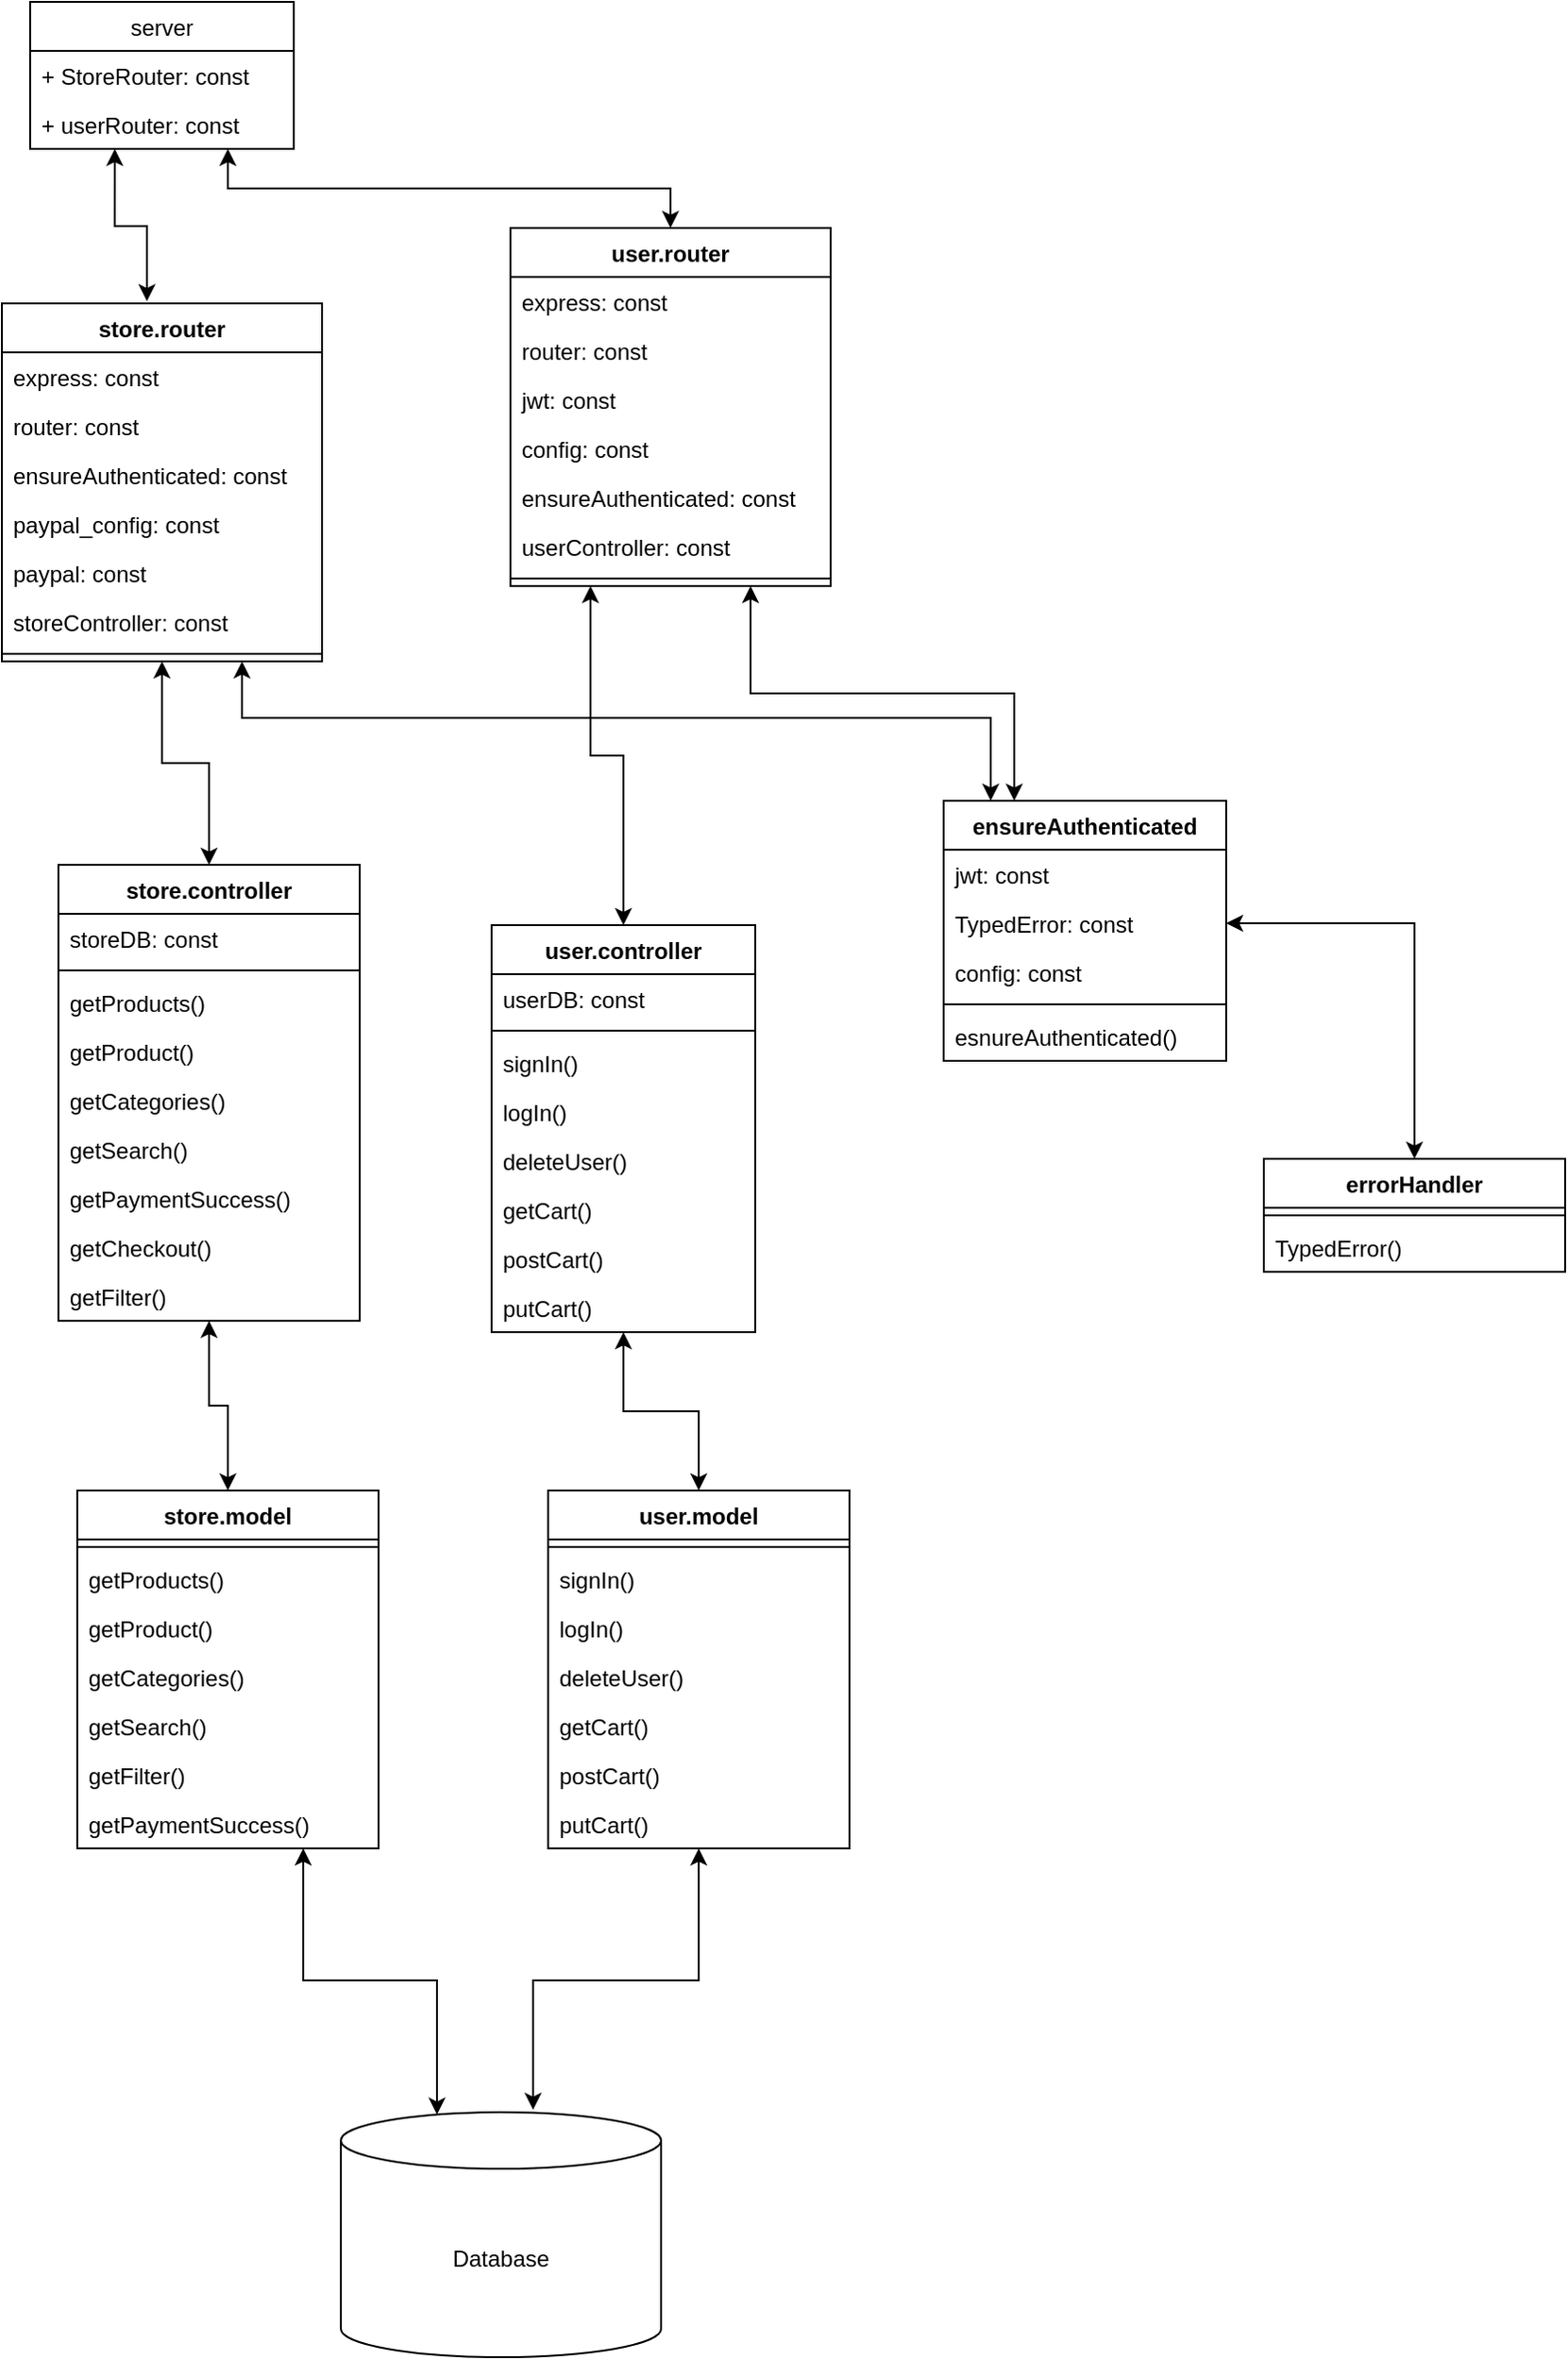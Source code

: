 <mxfile version="13.8.0" type="device"><diagram id="dWJwiuC-98E5kP8GfOJy" name="Page-1"><mxGraphModel dx="2062" dy="1151" grid="1" gridSize="10" guides="1" tooltips="1" connect="1" arrows="1" fold="1" page="1" pageScale="1" pageWidth="900" pageHeight="1600" math="0" shadow="0"><root><mxCell id="0"/><mxCell id="1" parent="0"/><mxCell id="LelX6BHAIcQ2Sh6Xool2-29" style="edgeStyle=orthogonalEdgeStyle;rounded=0;orthogonalLoop=1;jettySize=auto;html=1;exitX=0.321;exitY=1;exitDx=0;exitDy=0;entryX=0.453;entryY=-0.006;entryDx=0;entryDy=0;entryPerimeter=0;exitPerimeter=0;startArrow=classic;startFill=1;" parent="1" source="LelX6BHAIcQ2Sh6Xool2-3" target="LelX6BHAIcQ2Sh6Xool2-59" edge="1"><mxGeometry relative="1" as="geometry"><mxPoint x="130" y="230" as="targetPoint"/></mxGeometry></mxCell><mxCell id="LelX6BHAIcQ2Sh6Xool2-30" style="edgeStyle=orthogonalEdgeStyle;rounded=0;orthogonalLoop=1;jettySize=auto;html=1;exitX=0.75;exitY=1;exitDx=0;exitDy=0;entryX=0.5;entryY=0;entryDx=0;entryDy=0;startArrow=classic;startFill=1;" parent="1" source="LelX6BHAIcQ2Sh6Xool2-1" target="LelX6BHAIcQ2Sh6Xool2-64" edge="1"><mxGeometry relative="1" as="geometry"><mxPoint x="300" y="59" as="targetPoint"/></mxGeometry></mxCell><mxCell id="LelX6BHAIcQ2Sh6Xool2-21" style="edgeStyle=orthogonalEdgeStyle;rounded=0;orthogonalLoop=1;jettySize=auto;html=1;entryX=0.5;entryY=0;entryDx=0;entryDy=0;exitX=0.5;exitY=1;exitDx=0;exitDy=0;startArrow=classic;startFill=1;" parent="1" source="LelX6BHAIcQ2Sh6Xool2-59" target="LelX6BHAIcQ2Sh6Xool2-47" edge="1"><mxGeometry relative="1" as="geometry"><mxPoint x="119.08" y="396" as="sourcePoint"/><mxPoint x="121.04" y="432.08" as="targetPoint"/></mxGeometry></mxCell><mxCell id="LelX6BHAIcQ2Sh6Xool2-28" style="edgeStyle=orthogonalEdgeStyle;rounded=0;orthogonalLoop=1;jettySize=auto;html=1;entryX=0.5;entryY=0;entryDx=0;entryDy=0;exitX=0.25;exitY=1;exitDx=0;exitDy=0;startArrow=classic;startFill=1;" parent="1" source="LelX6BHAIcQ2Sh6Xool2-64" target="LelX6BHAIcQ2Sh6Xool2-43" edge="1"><mxGeometry relative="1" as="geometry"><mxPoint x="360" y="320" as="sourcePoint"/><mxPoint x="414" y="410" as="targetPoint"/></mxGeometry></mxCell><mxCell id="LelX6BHAIcQ2Sh6Xool2-39" style="edgeStyle=orthogonalEdgeStyle;rounded=0;orthogonalLoop=1;jettySize=auto;html=1;exitX=0.75;exitY=1;exitDx=0;exitDy=0;startArrow=classic;startFill=1;" parent="1" source="LelX6BHAIcQ2Sh6Xool2-59" target="LelX6BHAIcQ2Sh6Xool2-52" edge="1"><mxGeometry relative="1" as="geometry"><mxPoint x="159.03" y="396.988" as="sourcePoint"/><mxPoint x="580" y="380" as="targetPoint"/><Array as="points"><mxPoint x="158" y="400"/><mxPoint x="555" y="400"/></Array></mxGeometry></mxCell><mxCell id="LelX6BHAIcQ2Sh6Xool2-40" style="edgeStyle=orthogonalEdgeStyle;rounded=0;orthogonalLoop=1;jettySize=auto;html=1;entryX=0.25;entryY=0;entryDx=0;entryDy=0;exitX=0.75;exitY=1;exitDx=0;exitDy=0;startArrow=classic;startFill=1;" parent="1" source="LelX6BHAIcQ2Sh6Xool2-64" target="LelX6BHAIcQ2Sh6Xool2-52" edge="1"><mxGeometry relative="1" as="geometry"><mxPoint x="600" y="260" as="sourcePoint"/><mxPoint x="540" y="380" as="targetPoint"/></mxGeometry></mxCell><mxCell id="LelX6BHAIcQ2Sh6Xool2-1" value="server" style="swimlane;fontStyle=0;childLayout=stackLayout;horizontal=1;startSize=26;fillColor=none;horizontalStack=0;resizeParent=1;resizeParentMax=0;resizeLast=0;collapsible=1;marginBottom=0;" parent="1" vertex="1"><mxGeometry x="45" y="20" width="140" height="78" as="geometry"/></mxCell><mxCell id="LelX6BHAIcQ2Sh6Xool2-2" value="+ StoreRouter: const" style="text;strokeColor=none;fillColor=none;align=left;verticalAlign=top;spacingLeft=4;spacingRight=4;overflow=hidden;rotatable=0;points=[[0,0.5],[1,0.5]];portConstraint=eastwest;" parent="LelX6BHAIcQ2Sh6Xool2-1" vertex="1"><mxGeometry y="26" width="140" height="26" as="geometry"/></mxCell><mxCell id="LelX6BHAIcQ2Sh6Xool2-3" value="+ userRouter: const" style="text;strokeColor=none;fillColor=none;align=left;verticalAlign=top;spacingLeft=4;spacingRight=4;overflow=hidden;rotatable=0;points=[[0,0.5],[1,0.5]];portConstraint=eastwest;" parent="LelX6BHAIcQ2Sh6Xool2-1" vertex="1"><mxGeometry y="52" width="140" height="26" as="geometry"/></mxCell><mxCell id="LelX6BHAIcQ2Sh6Xool2-64" value="user.router" style="swimlane;fontStyle=1;align=center;verticalAlign=top;childLayout=stackLayout;horizontal=1;startSize=26;horizontalStack=0;resizeParent=1;resizeParentMax=0;resizeLast=0;collapsible=1;marginBottom=0;" parent="1" vertex="1"><mxGeometry x="300" y="140" width="170" height="190" as="geometry"/></mxCell><mxCell id="LelX6BHAIcQ2Sh6Xool2-68" value="express: const" style="text;strokeColor=none;fillColor=none;align=left;verticalAlign=top;spacingLeft=4;spacingRight=4;overflow=hidden;rotatable=0;points=[[0,0.5],[1,0.5]];portConstraint=eastwest;" parent="LelX6BHAIcQ2Sh6Xool2-64" vertex="1"><mxGeometry y="26" width="170" height="26" as="geometry"/></mxCell><mxCell id="LelX6BHAIcQ2Sh6Xool2-69" value="router: const" style="text;strokeColor=none;fillColor=none;align=left;verticalAlign=top;spacingLeft=4;spacingRight=4;overflow=hidden;rotatable=0;points=[[0,0.5],[1,0.5]];portConstraint=eastwest;" parent="LelX6BHAIcQ2Sh6Xool2-64" vertex="1"><mxGeometry y="52" width="170" height="26" as="geometry"/></mxCell><mxCell id="LelX6BHAIcQ2Sh6Xool2-71" value="jwt: const" style="text;strokeColor=none;fillColor=none;align=left;verticalAlign=top;spacingLeft=4;spacingRight=4;overflow=hidden;rotatable=0;points=[[0,0.5],[1,0.5]];portConstraint=eastwest;" parent="LelX6BHAIcQ2Sh6Xool2-64" vertex="1"><mxGeometry y="78" width="170" height="26" as="geometry"/></mxCell><mxCell id="LelX6BHAIcQ2Sh6Xool2-72" value="config: const" style="text;strokeColor=none;fillColor=none;align=left;verticalAlign=top;spacingLeft=4;spacingRight=4;overflow=hidden;rotatable=0;points=[[0,0.5],[1,0.5]];portConstraint=eastwest;" parent="LelX6BHAIcQ2Sh6Xool2-64" vertex="1"><mxGeometry y="104" width="170" height="26" as="geometry"/></mxCell><mxCell id="LelX6BHAIcQ2Sh6Xool2-34" value="ensureAuthenticated: const" style="text;strokeColor=none;fillColor=none;align=left;verticalAlign=top;spacingLeft=4;spacingRight=4;overflow=hidden;rotatable=0;points=[[0,0.5],[1,0.5]];portConstraint=eastwest;" parent="LelX6BHAIcQ2Sh6Xool2-64" vertex="1"><mxGeometry y="130" width="170" height="26" as="geometry"/></mxCell><mxCell id="LelX6BHAIcQ2Sh6Xool2-25" value="userController: const" style="text;strokeColor=none;fillColor=none;align=left;verticalAlign=top;spacingLeft=4;spacingRight=4;overflow=hidden;rotatable=0;points=[[0,0.5],[1,0.5]];portConstraint=eastwest;" parent="LelX6BHAIcQ2Sh6Xool2-64" vertex="1"><mxGeometry y="156" width="170" height="26" as="geometry"/></mxCell><mxCell id="LelX6BHAIcQ2Sh6Xool2-66" value="" style="line;strokeWidth=1;fillColor=none;align=left;verticalAlign=middle;spacingTop=-1;spacingLeft=3;spacingRight=3;rotatable=0;labelPosition=right;points=[];portConstraint=eastwest;" parent="LelX6BHAIcQ2Sh6Xool2-64" vertex="1"><mxGeometry y="182" width="170" height="8" as="geometry"/></mxCell><mxCell id="LelX6BHAIcQ2Sh6Xool2-59" value="store.router" style="swimlane;fontStyle=1;align=center;verticalAlign=top;childLayout=stackLayout;horizontal=1;startSize=26;horizontalStack=0;resizeParent=1;resizeParentMax=0;resizeLast=0;collapsible=1;marginBottom=0;" parent="1" vertex="1"><mxGeometry x="30" y="180" width="170" height="190" as="geometry"/></mxCell><mxCell id="LelX6BHAIcQ2Sh6Xool2-60" value="express: const" style="text;strokeColor=none;fillColor=none;align=left;verticalAlign=top;spacingLeft=4;spacingRight=4;overflow=hidden;rotatable=0;points=[[0,0.5],[1,0.5]];portConstraint=eastwest;" parent="LelX6BHAIcQ2Sh6Xool2-59" vertex="1"><mxGeometry y="26" width="170" height="26" as="geometry"/></mxCell><mxCell id="LelX6BHAIcQ2Sh6Xool2-63" value="router: const" style="text;strokeColor=none;fillColor=none;align=left;verticalAlign=top;spacingLeft=4;spacingRight=4;overflow=hidden;rotatable=0;points=[[0,0.5],[1,0.5]];portConstraint=eastwest;" parent="LelX6BHAIcQ2Sh6Xool2-59" vertex="1"><mxGeometry y="52" width="170" height="26" as="geometry"/></mxCell><mxCell id="LelX6BHAIcQ2Sh6Xool2-33" value="ensureAuthenticated: const" style="text;strokeColor=none;fillColor=none;align=left;verticalAlign=top;spacingLeft=4;spacingRight=4;overflow=hidden;rotatable=0;points=[[0,0.5],[1,0.5]];portConstraint=eastwest;" parent="LelX6BHAIcQ2Sh6Xool2-59" vertex="1"><mxGeometry y="78" width="170" height="26" as="geometry"/></mxCell><mxCell id="LelX6BHAIcQ2Sh6Xool2-75" value="paypal_config: const" style="text;strokeColor=none;fillColor=none;align=left;verticalAlign=top;spacingLeft=4;spacingRight=4;overflow=hidden;rotatable=0;points=[[0,0.5],[1,0.5]];portConstraint=eastwest;" parent="LelX6BHAIcQ2Sh6Xool2-59" vertex="1"><mxGeometry y="104" width="170" height="26" as="geometry"/></mxCell><mxCell id="LelX6BHAIcQ2Sh6Xool2-76" value="paypal: const" style="text;strokeColor=none;fillColor=none;align=left;verticalAlign=top;spacingLeft=4;spacingRight=4;overflow=hidden;rotatable=0;points=[[0,0.5],[1,0.5]];portConstraint=eastwest;" parent="LelX6BHAIcQ2Sh6Xool2-59" vertex="1"><mxGeometry y="130" width="170" height="26" as="geometry"/></mxCell><mxCell id="LelX6BHAIcQ2Sh6Xool2-6" value="storeController: const" style="text;strokeColor=none;fillColor=none;align=left;verticalAlign=top;spacingLeft=4;spacingRight=4;overflow=hidden;rotatable=0;points=[[0,0.5],[1,0.5]];portConstraint=eastwest;" parent="LelX6BHAIcQ2Sh6Xool2-59" vertex="1"><mxGeometry y="156" width="170" height="26" as="geometry"/></mxCell><mxCell id="LelX6BHAIcQ2Sh6Xool2-61" value="" style="line;strokeWidth=1;fillColor=none;align=left;verticalAlign=middle;spacingTop=-1;spacingLeft=3;spacingRight=3;rotatable=0;labelPosition=right;points=[];portConstraint=eastwest;" parent="LelX6BHAIcQ2Sh6Xool2-59" vertex="1"><mxGeometry y="182" width="170" height="8" as="geometry"/></mxCell><mxCell id="qI-wN5TikFUmdST3_ZhS-9" style="edgeStyle=orthogonalEdgeStyle;rounded=0;orthogonalLoop=1;jettySize=auto;html=1;exitX=0.5;exitY=1;exitDx=0;exitDy=0;startArrow=classic;startFill=1;" edge="1" parent="1" source="LelX6BHAIcQ2Sh6Xool2-43" target="LelX6BHAIcQ2Sh6Xool2-85"><mxGeometry relative="1" as="geometry"/></mxCell><mxCell id="LelX6BHAIcQ2Sh6Xool2-74" style="edgeStyle=orthogonalEdgeStyle;rounded=0;orthogonalLoop=1;jettySize=auto;html=1;exitX=1;exitY=0.5;exitDx=0;exitDy=0;entryX=0.5;entryY=0;entryDx=0;entryDy=0;startArrow=classic;startFill=1;" parent="1" source="LelX6BHAIcQ2Sh6Xool2-38" target="LelX6BHAIcQ2Sh6Xool2-77" edge="1"><mxGeometry relative="1" as="geometry"><mxPoint x="860" y="529" as="targetPoint"/></mxGeometry></mxCell><mxCell id="qI-wN5TikFUmdST3_ZhS-7" style="edgeStyle=orthogonalEdgeStyle;rounded=0;orthogonalLoop=1;jettySize=auto;html=1;exitX=0.5;exitY=1;exitDx=0;exitDy=0;startArrow=classic;startFill=1;" edge="1" parent="1" source="LelX6BHAIcQ2Sh6Xool2-47" target="LelX6BHAIcQ2Sh6Xool2-81"><mxGeometry relative="1" as="geometry"/></mxCell><mxCell id="LelX6BHAIcQ2Sh6Xool2-47" value="store.controller" style="swimlane;fontStyle=1;align=center;verticalAlign=top;childLayout=stackLayout;horizontal=1;startSize=26;horizontalStack=0;resizeParent=1;resizeParentMax=0;resizeLast=0;collapsible=1;marginBottom=0;" parent="1" vertex="1"><mxGeometry x="60" y="478" width="160" height="242" as="geometry"/></mxCell><mxCell id="LelX6BHAIcQ2Sh6Xool2-48" value="storeDB: const" style="text;strokeColor=none;fillColor=none;align=left;verticalAlign=top;spacingLeft=4;spacingRight=4;overflow=hidden;rotatable=0;points=[[0,0.5],[1,0.5]];portConstraint=eastwest;" parent="LelX6BHAIcQ2Sh6Xool2-47" vertex="1"><mxGeometry y="26" width="160" height="26" as="geometry"/></mxCell><mxCell id="LelX6BHAIcQ2Sh6Xool2-49" value="" style="line;strokeWidth=1;fillColor=none;align=left;verticalAlign=middle;spacingTop=-1;spacingLeft=3;spacingRight=3;rotatable=0;labelPosition=right;points=[];portConstraint=eastwest;" parent="LelX6BHAIcQ2Sh6Xool2-47" vertex="1"><mxGeometry y="52" width="160" height="8" as="geometry"/></mxCell><mxCell id="LelX6BHAIcQ2Sh6Xool2-10" value="getProducts()" style="text;strokeColor=none;fillColor=none;align=left;verticalAlign=top;spacingLeft=4;spacingRight=4;overflow=hidden;rotatable=0;points=[[0,0.5],[1,0.5]];portConstraint=eastwest;" parent="LelX6BHAIcQ2Sh6Xool2-47" vertex="1"><mxGeometry y="60" width="160" height="26" as="geometry"/></mxCell><mxCell id="LelX6BHAIcQ2Sh6Xool2-11" value="getProduct()" style="text;strokeColor=none;fillColor=none;align=left;verticalAlign=top;spacingLeft=4;spacingRight=4;overflow=hidden;rotatable=0;points=[[0,0.5],[1,0.5]];portConstraint=eastwest;" parent="LelX6BHAIcQ2Sh6Xool2-47" vertex="1"><mxGeometry y="86" width="160" height="26" as="geometry"/></mxCell><mxCell id="LelX6BHAIcQ2Sh6Xool2-12" value="getCategories()" style="text;strokeColor=none;fillColor=none;align=left;verticalAlign=top;spacingLeft=4;spacingRight=4;overflow=hidden;rotatable=0;points=[[0,0.5],[1,0.5]];portConstraint=eastwest;" parent="LelX6BHAIcQ2Sh6Xool2-47" vertex="1"><mxGeometry y="112" width="160" height="26" as="geometry"/></mxCell><mxCell id="LelX6BHAIcQ2Sh6Xool2-18" value="getSearch()" style="text;strokeColor=none;fillColor=none;align=left;verticalAlign=top;spacingLeft=4;spacingRight=4;overflow=hidden;rotatable=0;points=[[0,0.5],[1,0.5]];portConstraint=eastwest;" parent="LelX6BHAIcQ2Sh6Xool2-47" vertex="1"><mxGeometry y="138" width="160" height="26" as="geometry"/></mxCell><mxCell id="LelX6BHAIcQ2Sh6Xool2-20" value="getPaymentSuccess()" style="text;strokeColor=none;fillColor=none;align=left;verticalAlign=top;spacingLeft=4;spacingRight=4;overflow=hidden;rotatable=0;points=[[0,0.5],[1,0.5]];portConstraint=eastwest;" parent="LelX6BHAIcQ2Sh6Xool2-47" vertex="1"><mxGeometry y="164" width="160" height="26" as="geometry"/></mxCell><mxCell id="LelX6BHAIcQ2Sh6Xool2-19" value="getCheckout()" style="text;strokeColor=none;fillColor=none;align=left;verticalAlign=top;spacingLeft=4;spacingRight=4;overflow=hidden;rotatable=0;points=[[0,0.5],[1,0.5]];portConstraint=eastwest;" parent="LelX6BHAIcQ2Sh6Xool2-47" vertex="1"><mxGeometry y="190" width="160" height="26" as="geometry"/></mxCell><mxCell id="LelX6BHAIcQ2Sh6Xool2-17" value="getFilter()" style="text;strokeColor=none;fillColor=none;align=left;verticalAlign=top;spacingLeft=4;spacingRight=4;overflow=hidden;rotatable=0;points=[[0,0.5],[1,0.5]];portConstraint=eastwest;" parent="LelX6BHAIcQ2Sh6Xool2-47" vertex="1"><mxGeometry y="216" width="160" height="26" as="geometry"/></mxCell><mxCell id="qI-wN5TikFUmdST3_ZhS-15" style="edgeStyle=orthogonalEdgeStyle;rounded=0;orthogonalLoop=1;jettySize=auto;html=1;exitX=0.75;exitY=1;exitDx=0;exitDy=0;entryX=0.3;entryY=0.01;entryDx=0;entryDy=0;entryPerimeter=0;startArrow=classic;startFill=1;" edge="1" parent="1" source="LelX6BHAIcQ2Sh6Xool2-81" target="qI-wN5TikFUmdST3_ZhS-8"><mxGeometry relative="1" as="geometry"/></mxCell><mxCell id="LelX6BHAIcQ2Sh6Xool2-81" value="store.model&#xA;" style="swimlane;fontStyle=1;align=center;verticalAlign=top;childLayout=stackLayout;horizontal=1;startSize=26;horizontalStack=0;resizeParent=1;resizeParentMax=0;resizeLast=0;collapsible=1;marginBottom=0;" parent="1" vertex="1"><mxGeometry x="70" y="810" width="160" height="190" as="geometry"/></mxCell><mxCell id="LelX6BHAIcQ2Sh6Xool2-83" value="" style="line;strokeWidth=1;fillColor=none;align=left;verticalAlign=middle;spacingTop=-1;spacingLeft=3;spacingRight=3;rotatable=0;labelPosition=right;points=[];portConstraint=eastwest;" parent="LelX6BHAIcQ2Sh6Xool2-81" vertex="1"><mxGeometry y="26" width="160" height="8" as="geometry"/></mxCell><mxCell id="qI-wN5TikFUmdST3_ZhS-1" value="getProducts()" style="text;strokeColor=none;fillColor=none;align=left;verticalAlign=top;spacingLeft=4;spacingRight=4;overflow=hidden;rotatable=0;points=[[0,0.5],[1,0.5]];portConstraint=eastwest;" vertex="1" parent="LelX6BHAIcQ2Sh6Xool2-81"><mxGeometry y="34" width="160" height="26" as="geometry"/></mxCell><mxCell id="qI-wN5TikFUmdST3_ZhS-2" value="getProduct()" style="text;strokeColor=none;fillColor=none;align=left;verticalAlign=top;spacingLeft=4;spacingRight=4;overflow=hidden;rotatable=0;points=[[0,0.5],[1,0.5]];portConstraint=eastwest;" vertex="1" parent="LelX6BHAIcQ2Sh6Xool2-81"><mxGeometry y="60" width="160" height="26" as="geometry"/></mxCell><mxCell id="qI-wN5TikFUmdST3_ZhS-3" value="getCategories()" style="text;strokeColor=none;fillColor=none;align=left;verticalAlign=top;spacingLeft=4;spacingRight=4;overflow=hidden;rotatable=0;points=[[0,0.5],[1,0.5]];portConstraint=eastwest;" vertex="1" parent="LelX6BHAIcQ2Sh6Xool2-81"><mxGeometry y="86" width="160" height="26" as="geometry"/></mxCell><mxCell id="qI-wN5TikFUmdST3_ZhS-4" value="getSearch()" style="text;strokeColor=none;fillColor=none;align=left;verticalAlign=top;spacingLeft=4;spacingRight=4;overflow=hidden;rotatable=0;points=[[0,0.5],[1,0.5]];portConstraint=eastwest;" vertex="1" parent="LelX6BHAIcQ2Sh6Xool2-81"><mxGeometry y="112" width="160" height="26" as="geometry"/></mxCell><mxCell id="qI-wN5TikFUmdST3_ZhS-6" value="getFilter()" style="text;strokeColor=none;fillColor=none;align=left;verticalAlign=top;spacingLeft=4;spacingRight=4;overflow=hidden;rotatable=0;points=[[0,0.5],[1,0.5]];portConstraint=eastwest;" vertex="1" parent="LelX6BHAIcQ2Sh6Xool2-81"><mxGeometry y="138" width="160" height="26" as="geometry"/></mxCell><mxCell id="qI-wN5TikFUmdST3_ZhS-5" value="getPaymentSuccess()" style="text;strokeColor=none;fillColor=none;align=left;verticalAlign=top;spacingLeft=4;spacingRight=4;overflow=hidden;rotatable=0;points=[[0,0.5],[1,0.5]];portConstraint=eastwest;" vertex="1" parent="LelX6BHAIcQ2Sh6Xool2-81"><mxGeometry y="164" width="160" height="26" as="geometry"/></mxCell><mxCell id="qI-wN5TikFUmdST3_ZhS-8" value="Database" style="shape=cylinder3;whiteSpace=wrap;html=1;boundedLbl=1;backgroundOutline=1;size=15;" vertex="1" parent="1"><mxGeometry x="210" y="1140" width="170" height="130" as="geometry"/></mxCell><mxCell id="qI-wN5TikFUmdST3_ZhS-16" style="edgeStyle=orthogonalEdgeStyle;rounded=0;orthogonalLoop=1;jettySize=auto;html=1;exitX=0.5;exitY=1;exitDx=0;exitDy=0;entryX=0.6;entryY=-0.01;entryDx=0;entryDy=0;entryPerimeter=0;startArrow=classic;startFill=1;" edge="1" parent="1" source="LelX6BHAIcQ2Sh6Xool2-85" target="qI-wN5TikFUmdST3_ZhS-8"><mxGeometry relative="1" as="geometry"/></mxCell><mxCell id="LelX6BHAIcQ2Sh6Xool2-85" value="user.model&#xA;" style="swimlane;fontStyle=1;align=center;verticalAlign=top;childLayout=stackLayout;horizontal=1;startSize=26;horizontalStack=0;resizeParent=1;resizeParentMax=0;resizeLast=0;collapsible=1;marginBottom=0;" parent="1" vertex="1"><mxGeometry x="320" y="810" width="160" height="190" as="geometry"/></mxCell><mxCell id="LelX6BHAIcQ2Sh6Xool2-87" value="" style="line;strokeWidth=1;fillColor=none;align=left;verticalAlign=middle;spacingTop=-1;spacingLeft=3;spacingRight=3;rotatable=0;labelPosition=right;points=[];portConstraint=eastwest;" parent="LelX6BHAIcQ2Sh6Xool2-85" vertex="1"><mxGeometry y="26" width="160" height="8" as="geometry"/></mxCell><mxCell id="qI-wN5TikFUmdST3_ZhS-10" value="signIn()" style="text;strokeColor=none;fillColor=none;align=left;verticalAlign=top;spacingLeft=4;spacingRight=4;overflow=hidden;rotatable=0;points=[[0,0.5],[1,0.5]];portConstraint=eastwest;" vertex="1" parent="LelX6BHAIcQ2Sh6Xool2-85"><mxGeometry y="34" width="160" height="26" as="geometry"/></mxCell><mxCell id="qI-wN5TikFUmdST3_ZhS-11" value="logIn()" style="text;strokeColor=none;fillColor=none;align=left;verticalAlign=top;spacingLeft=4;spacingRight=4;overflow=hidden;rotatable=0;points=[[0,0.5],[1,0.5]];portConstraint=eastwest;" vertex="1" parent="LelX6BHAIcQ2Sh6Xool2-85"><mxGeometry y="60" width="160" height="26" as="geometry"/></mxCell><mxCell id="qI-wN5TikFUmdST3_ZhS-19" value="deleteUser()" style="text;strokeColor=none;fillColor=none;align=left;verticalAlign=top;spacingLeft=4;spacingRight=4;overflow=hidden;rotatable=0;points=[[0,0.5],[1,0.5]];portConstraint=eastwest;" vertex="1" parent="LelX6BHAIcQ2Sh6Xool2-85"><mxGeometry y="86" width="160" height="26" as="geometry"/></mxCell><mxCell id="qI-wN5TikFUmdST3_ZhS-12" value="getCart()" style="text;strokeColor=none;fillColor=none;align=left;verticalAlign=top;spacingLeft=4;spacingRight=4;overflow=hidden;rotatable=0;points=[[0,0.5],[1,0.5]];portConstraint=eastwest;" vertex="1" parent="LelX6BHAIcQ2Sh6Xool2-85"><mxGeometry y="112" width="160" height="26" as="geometry"/></mxCell><mxCell id="qI-wN5TikFUmdST3_ZhS-13" value="postCart()" style="text;strokeColor=none;fillColor=none;align=left;verticalAlign=top;spacingLeft=4;spacingRight=4;overflow=hidden;rotatable=0;points=[[0,0.5],[1,0.5]];portConstraint=eastwest;" vertex="1" parent="LelX6BHAIcQ2Sh6Xool2-85"><mxGeometry y="138" width="160" height="26" as="geometry"/></mxCell><mxCell id="qI-wN5TikFUmdST3_ZhS-14" value="putCart()" style="text;strokeColor=none;fillColor=none;align=left;verticalAlign=top;spacingLeft=4;spacingRight=4;overflow=hidden;rotatable=0;points=[[0,0.5],[1,0.5]];portConstraint=eastwest;" vertex="1" parent="LelX6BHAIcQ2Sh6Xool2-85"><mxGeometry y="164" width="160" height="26" as="geometry"/></mxCell><mxCell id="LelX6BHAIcQ2Sh6Xool2-52" value="ensureAuthenticated" style="swimlane;fontStyle=1;align=center;verticalAlign=top;childLayout=stackLayout;horizontal=1;startSize=26;horizontalStack=0;resizeParent=1;resizeParentMax=0;resizeLast=0;collapsible=1;marginBottom=0;" parent="1" vertex="1"><mxGeometry x="530" y="444" width="150" height="138" as="geometry"/></mxCell><mxCell id="LelX6BHAIcQ2Sh6Xool2-36" value="jwt: const" style="text;strokeColor=none;fillColor=none;align=left;verticalAlign=top;spacingLeft=4;spacingRight=4;overflow=hidden;rotatable=0;points=[[0,0.5],[1,0.5]];portConstraint=eastwest;" parent="LelX6BHAIcQ2Sh6Xool2-52" vertex="1"><mxGeometry y="26" width="150" height="26" as="geometry"/></mxCell><mxCell id="LelX6BHAIcQ2Sh6Xool2-38" value="TypedError: const" style="text;strokeColor=none;fillColor=none;align=left;verticalAlign=top;spacingLeft=4;spacingRight=4;overflow=hidden;rotatable=0;points=[[0,0.5],[1,0.5]];portConstraint=eastwest;" parent="LelX6BHAIcQ2Sh6Xool2-52" vertex="1"><mxGeometry y="52" width="150" height="26" as="geometry"/></mxCell><mxCell id="LelX6BHAIcQ2Sh6Xool2-37" value="config: const" style="text;strokeColor=none;fillColor=none;align=left;verticalAlign=top;spacingLeft=4;spacingRight=4;overflow=hidden;rotatable=0;points=[[0,0.5],[1,0.5]];portConstraint=eastwest;" parent="LelX6BHAIcQ2Sh6Xool2-52" vertex="1"><mxGeometry y="78" width="150" height="26" as="geometry"/></mxCell><mxCell id="LelX6BHAIcQ2Sh6Xool2-54" value="" style="line;strokeWidth=1;fillColor=none;align=left;verticalAlign=middle;spacingTop=-1;spacingLeft=3;spacingRight=3;rotatable=0;labelPosition=right;points=[];portConstraint=eastwest;" parent="LelX6BHAIcQ2Sh6Xool2-52" vertex="1"><mxGeometry y="104" width="150" height="8" as="geometry"/></mxCell><mxCell id="LelX6BHAIcQ2Sh6Xool2-41" value="esnureAuthenticated()" style="text;strokeColor=none;fillColor=none;align=left;verticalAlign=top;spacingLeft=4;spacingRight=4;overflow=hidden;rotatable=0;points=[[0,0.5],[1,0.5]];portConstraint=eastwest;" parent="LelX6BHAIcQ2Sh6Xool2-52" vertex="1"><mxGeometry y="112" width="150" height="26" as="geometry"/></mxCell><mxCell id="LelX6BHAIcQ2Sh6Xool2-77" value="errorHandler" style="swimlane;fontStyle=1;align=center;verticalAlign=top;childLayout=stackLayout;horizontal=1;startSize=26;horizontalStack=0;resizeParent=1;resizeParentMax=0;resizeLast=0;collapsible=1;marginBottom=0;" parent="1" vertex="1"><mxGeometry x="700" y="634" width="160" height="60" as="geometry"/></mxCell><mxCell id="LelX6BHAIcQ2Sh6Xool2-79" value="" style="line;strokeWidth=1;fillColor=none;align=left;verticalAlign=middle;spacingTop=-1;spacingLeft=3;spacingRight=3;rotatable=0;labelPosition=right;points=[];portConstraint=eastwest;" parent="LelX6BHAIcQ2Sh6Xool2-77" vertex="1"><mxGeometry y="26" width="160" height="8" as="geometry"/></mxCell><mxCell id="LelX6BHAIcQ2Sh6Xool2-80" value="TypedError()" style="text;strokeColor=none;fillColor=none;align=left;verticalAlign=top;spacingLeft=4;spacingRight=4;overflow=hidden;rotatable=0;points=[[0,0.5],[1,0.5]];portConstraint=eastwest;" parent="LelX6BHAIcQ2Sh6Xool2-77" vertex="1"><mxGeometry y="34" width="160" height="26" as="geometry"/></mxCell><mxCell id="LelX6BHAIcQ2Sh6Xool2-43" value="user.controller" style="swimlane;fontStyle=1;align=center;verticalAlign=top;childLayout=stackLayout;horizontal=1;startSize=26;horizontalStack=0;resizeParent=1;resizeParentMax=0;resizeLast=0;collapsible=1;marginBottom=0;" parent="1" vertex="1"><mxGeometry x="290" y="510" width="140" height="216" as="geometry"/></mxCell><mxCell id="LelX6BHAIcQ2Sh6Xool2-44" value="userDB: const" style="text;strokeColor=none;fillColor=none;align=left;verticalAlign=top;spacingLeft=4;spacingRight=4;overflow=hidden;rotatable=0;points=[[0,0.5],[1,0.5]];portConstraint=eastwest;" parent="LelX6BHAIcQ2Sh6Xool2-43" vertex="1"><mxGeometry y="26" width="140" height="26" as="geometry"/></mxCell><mxCell id="LelX6BHAIcQ2Sh6Xool2-45" value="" style="line;strokeWidth=1;fillColor=none;align=left;verticalAlign=middle;spacingTop=-1;spacingLeft=3;spacingRight=3;rotatable=0;labelPosition=right;points=[];portConstraint=eastwest;" parent="LelX6BHAIcQ2Sh6Xool2-43" vertex="1"><mxGeometry y="52" width="140" height="8" as="geometry"/></mxCell><mxCell id="LelX6BHAIcQ2Sh6Xool2-14" value="signIn()" style="text;strokeColor=none;fillColor=none;align=left;verticalAlign=top;spacingLeft=4;spacingRight=4;overflow=hidden;rotatable=0;points=[[0,0.5],[1,0.5]];portConstraint=eastwest;" parent="LelX6BHAIcQ2Sh6Xool2-43" vertex="1"><mxGeometry y="60" width="140" height="26" as="geometry"/></mxCell><mxCell id="LelX6BHAIcQ2Sh6Xool2-15" value="logIn()" style="text;strokeColor=none;fillColor=none;align=left;verticalAlign=top;spacingLeft=4;spacingRight=4;overflow=hidden;rotatable=0;points=[[0,0.5],[1,0.5]];portConstraint=eastwest;" parent="LelX6BHAIcQ2Sh6Xool2-43" vertex="1"><mxGeometry y="86" width="140" height="26" as="geometry"/></mxCell><mxCell id="qI-wN5TikFUmdST3_ZhS-18" value="deleteUser()" style="text;strokeColor=none;fillColor=none;align=left;verticalAlign=top;spacingLeft=4;spacingRight=4;overflow=hidden;rotatable=0;points=[[0,0.5],[1,0.5]];portConstraint=eastwest;" vertex="1" parent="LelX6BHAIcQ2Sh6Xool2-43"><mxGeometry y="112" width="140" height="26" as="geometry"/></mxCell><mxCell id="LelX6BHAIcQ2Sh6Xool2-16" value="getCart()" style="text;strokeColor=none;fillColor=none;align=left;verticalAlign=top;spacingLeft=4;spacingRight=4;overflow=hidden;rotatable=0;points=[[0,0.5],[1,0.5]];portConstraint=eastwest;" parent="LelX6BHAIcQ2Sh6Xool2-43" vertex="1"><mxGeometry y="138" width="140" height="26" as="geometry"/></mxCell><mxCell id="LelX6BHAIcQ2Sh6Xool2-22" value="postCart()" style="text;strokeColor=none;fillColor=none;align=left;verticalAlign=top;spacingLeft=4;spacingRight=4;overflow=hidden;rotatable=0;points=[[0,0.5],[1,0.5]];portConstraint=eastwest;" parent="LelX6BHAIcQ2Sh6Xool2-43" vertex="1"><mxGeometry y="164" width="140" height="26" as="geometry"/></mxCell><mxCell id="LelX6BHAIcQ2Sh6Xool2-23" value="putCart()" style="text;strokeColor=none;fillColor=none;align=left;verticalAlign=top;spacingLeft=4;spacingRight=4;overflow=hidden;rotatable=0;points=[[0,0.5],[1,0.5]];portConstraint=eastwest;" parent="LelX6BHAIcQ2Sh6Xool2-43" vertex="1"><mxGeometry y="190" width="140" height="26" as="geometry"/></mxCell></root></mxGraphModel></diagram></mxfile>